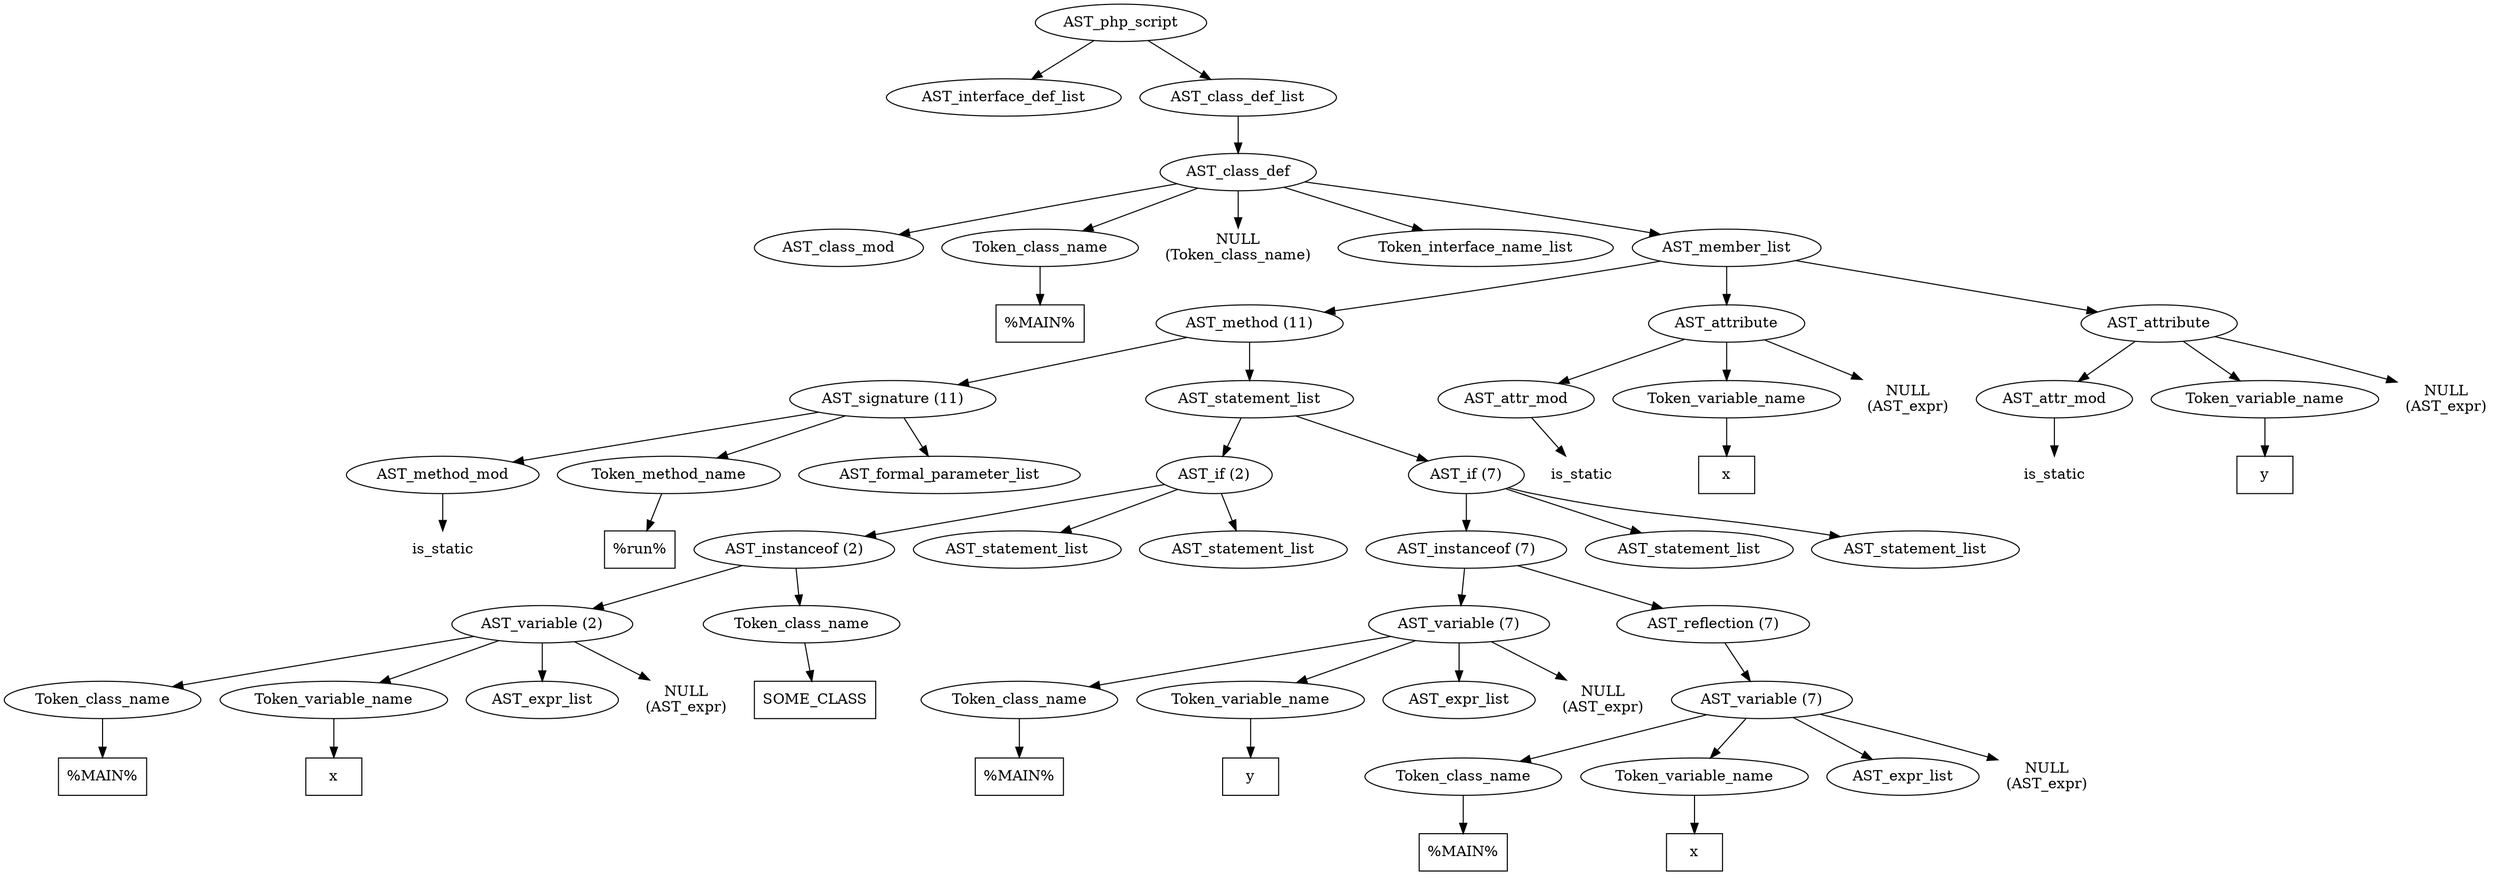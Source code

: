 /*
 * AST in dot format generated by phc -- the PHP compiler
 */

digraph AST {
node_0 [label="AST_php_script"];
node_1 [label="AST_interface_def_list"];
node_2 [label="AST_class_def_list"];
node_3 [label="AST_class_def"];
node_4 [label="AST_class_mod"];
node_5 [label="Token_class_name"];
node_6 [label="%MAIN%", shape=box]
node_5 -> node_6;
node_7 [label="NULL\n(Token_class_name)", shape=plaintext]
node_8 [label="Token_interface_name_list"];
node_9 [label="AST_member_list"];
node_10 [label="AST_method (11)"];
node_11 [label="AST_signature (11)"];
node_12 [label="AST_method_mod"];
node_13 [label="is_static", shape=plaintext]
node_12 -> node_13;
node_14 [label="Token_method_name"];
node_15 [label="%run%", shape=box]
node_14 -> node_15;
node_16 [label="AST_formal_parameter_list"];
node_11 -> node_16;
node_11 -> node_14;
node_11 -> node_12;
node_17 [label="AST_statement_list"];
node_18 [label="AST_if (2)"];
node_19 [label="AST_instanceof (2)"];
node_20 [label="AST_variable (2)"];
node_21 [label="Token_class_name"];
node_22 [label="%MAIN%", shape=box]
node_21 -> node_22;
node_23 [label="Token_variable_name"];
node_24 [label="x", shape=box]
node_23 -> node_24;
node_25 [label="AST_expr_list"];
node_26 [label="NULL\n(AST_expr)", shape=plaintext]
node_20 -> node_26;
node_20 -> node_25;
node_20 -> node_23;
node_20 -> node_21;
node_27 [label="Token_class_name"];
node_28 [label="SOME_CLASS", shape=box]
node_27 -> node_28;
node_19 -> node_27;
node_19 -> node_20;
node_29 [label="AST_statement_list"];
node_30 [label="AST_statement_list"];
node_18 -> node_30;
node_18 -> node_29;
node_18 -> node_19;
node_31 [label="AST_if (7)"];
node_32 [label="AST_instanceof (7)"];
node_33 [label="AST_variable (7)"];
node_34 [label="Token_class_name"];
node_35 [label="%MAIN%", shape=box]
node_34 -> node_35;
node_36 [label="Token_variable_name"];
node_37 [label="y", shape=box]
node_36 -> node_37;
node_38 [label="AST_expr_list"];
node_39 [label="NULL\n(AST_expr)", shape=plaintext]
node_33 -> node_39;
node_33 -> node_38;
node_33 -> node_36;
node_33 -> node_34;
node_40 [label="AST_reflection (7)"];
node_41 [label="AST_variable (7)"];
node_42 [label="Token_class_name"];
node_43 [label="%MAIN%", shape=box]
node_42 -> node_43;
node_44 [label="Token_variable_name"];
node_45 [label="x", shape=box]
node_44 -> node_45;
node_46 [label="AST_expr_list"];
node_47 [label="NULL\n(AST_expr)", shape=plaintext]
node_41 -> node_47;
node_41 -> node_46;
node_41 -> node_44;
node_41 -> node_42;
node_40 -> node_41;
node_32 -> node_40;
node_32 -> node_33;
node_48 [label="AST_statement_list"];
node_49 [label="AST_statement_list"];
node_31 -> node_49;
node_31 -> node_48;
node_31 -> node_32;
node_17 -> node_31;
node_17 -> node_18;
node_10 -> node_17;
node_10 -> node_11;
node_50 [label="AST_attribute"];
node_51 [label="AST_attr_mod"];
node_52 [label="is_static", shape=plaintext]
node_51 -> node_52;
node_53 [label="Token_variable_name"];
node_54 [label="x", shape=box]
node_53 -> node_54;
node_55 [label="NULL\n(AST_expr)", shape=plaintext]
node_50 -> node_55;
node_50 -> node_53;
node_50 -> node_51;
node_56 [label="AST_attribute"];
node_57 [label="AST_attr_mod"];
node_58 [label="is_static", shape=plaintext]
node_57 -> node_58;
node_59 [label="Token_variable_name"];
node_60 [label="y", shape=box]
node_59 -> node_60;
node_61 [label="NULL\n(AST_expr)", shape=plaintext]
node_56 -> node_61;
node_56 -> node_59;
node_56 -> node_57;
node_9 -> node_56;
node_9 -> node_50;
node_9 -> node_10;
node_3 -> node_9;
node_3 -> node_8;
node_3 -> node_7;
node_3 -> node_5;
node_3 -> node_4;
node_2 -> node_3;
node_0 -> node_2;
node_0 -> node_1;
}
